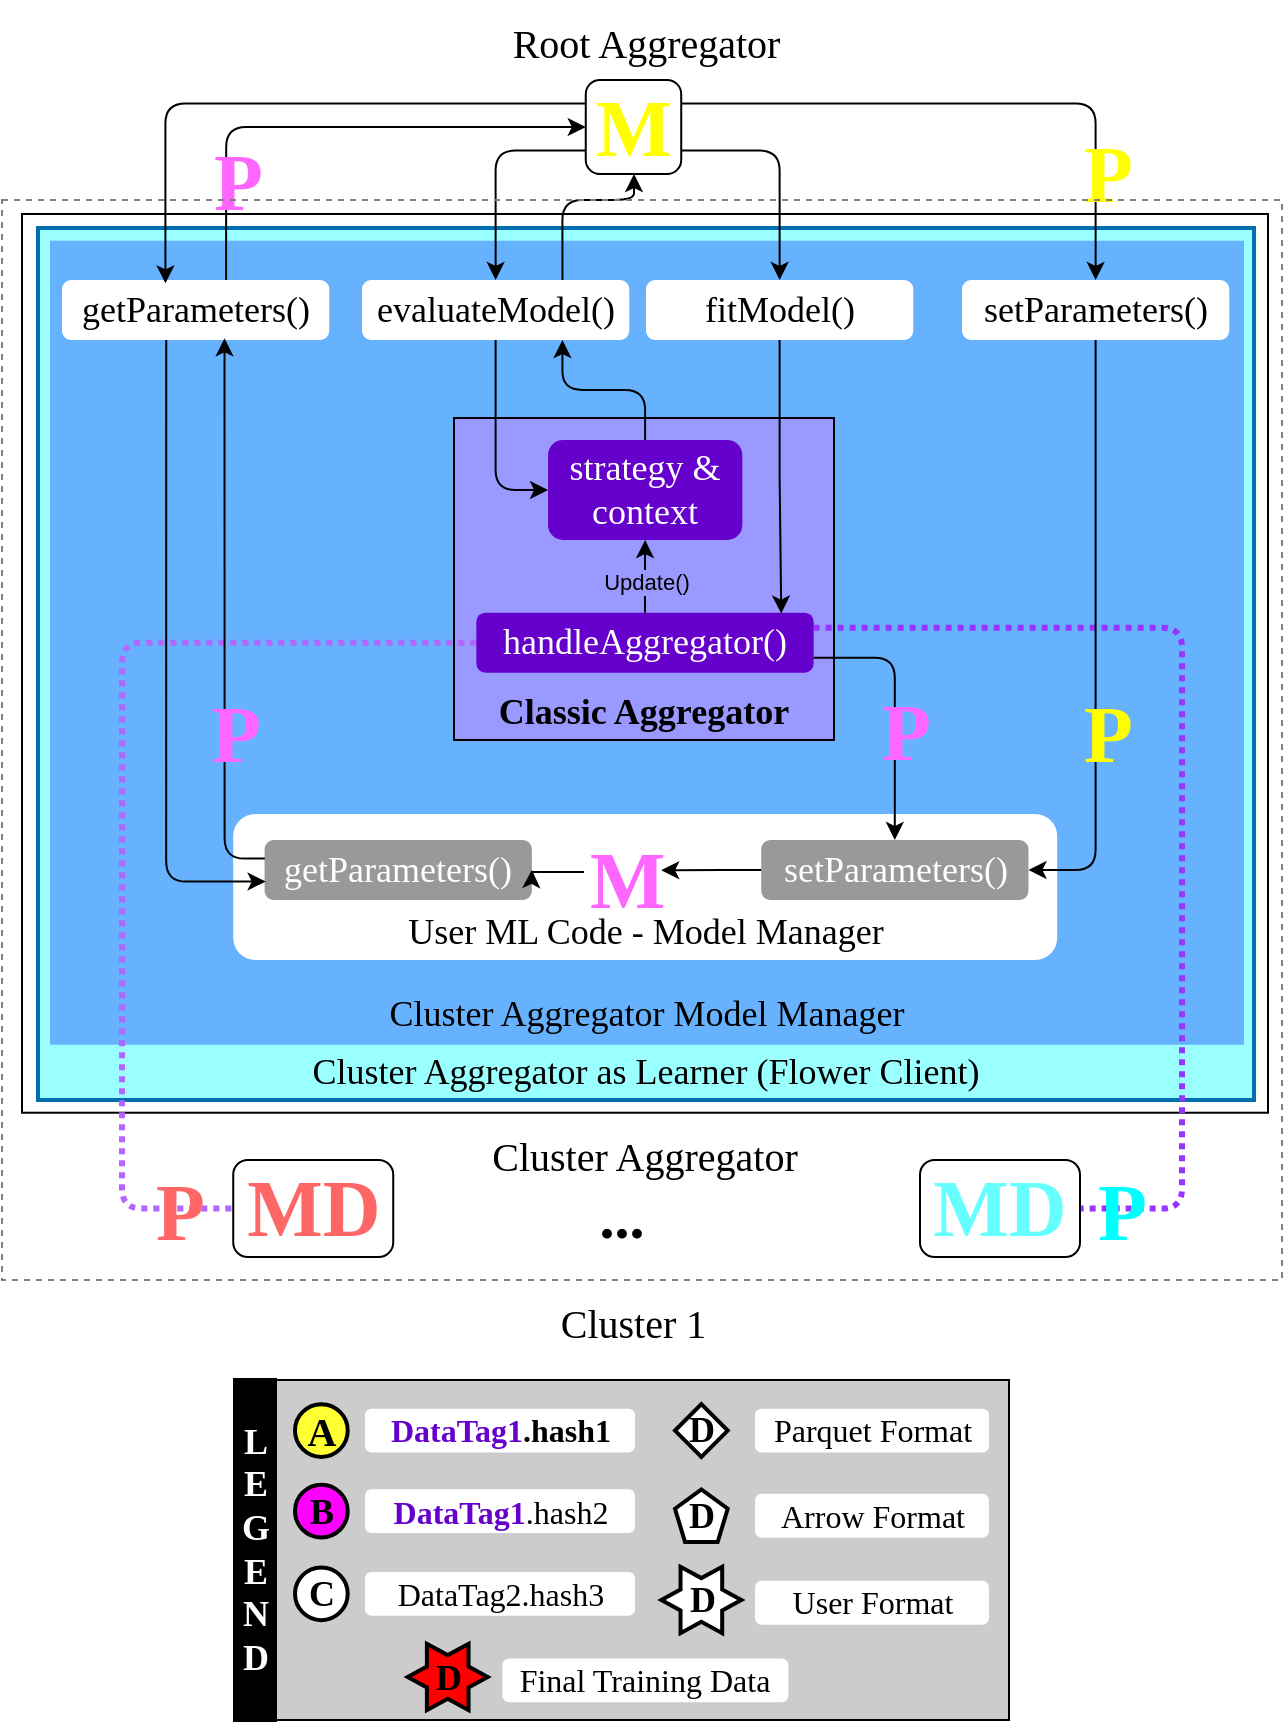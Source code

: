 <mxfile>
    <diagram name="Page-1" id="QbVM-qhq_BF2LXNoguQ5">
        <mxGraphModel dx="237" dy="508" grid="1" gridSize="10" guides="1" tooltips="1" connect="1" arrows="1" fold="1" page="1" pageScale="1" pageWidth="850" pageHeight="1100" math="0" shadow="0">
            <root>
                <mxCell id="0"/>
                <mxCell id="1" parent="0"/>
                <mxCell id="2" value="Root Aggregator" style="text;align=center;verticalAlign=middle;resizable=0;points=[];autosize=1;strokeColor=none;fillColor=none;fontStyle=0;fontSize=20;fontFamily=CMU Sans Serif;" vertex="1" parent="1">
                    <mxGeometry x="382.27" y="10" width="160" height="40" as="geometry"/>
                </mxCell>
                <mxCell id="3" value="" style="rounded=0;whiteSpace=wrap;html=1;fontStyle=0;fontFamily=CMU Sans Serif;" vertex="1" parent="1">
                    <mxGeometry x="150" y="117" width="623" height="449.36" as="geometry"/>
                </mxCell>
                <mxCell id="4" value="&lt;font color=&quot;#000000&quot; style=&quot;font-size: 18px;&quot;&gt;Cluster Aggregator as Learner (Flower Client)&lt;/font&gt;" style="rounded=0;whiteSpace=wrap;html=1;fillColor=#99FFFF;strokeColor=#006EAF;fontStyle=0;fontFamily=CMU Sans Serif;strokeWidth=2;verticalAlign=bottom;fontColor=#ffffff;" vertex="1" parent="1">
                    <mxGeometry x="158" y="124" width="608" height="436" as="geometry"/>
                </mxCell>
                <mxCell id="5" value="&lt;font color=&quot;#000000&quot; style=&quot;font-size: 18px;&quot;&gt;Cluster Aggregator Model Manager&lt;/font&gt;" style="rounded=0;whiteSpace=wrap;html=1;fillColor=#66B2FF;strokeColor=#66B2FF;fontStyle=0;fontFamily=CMU Sans Serif;strokeWidth=2;verticalAlign=bottom;" vertex="1" parent="1">
                    <mxGeometry x="165" y="131.36" width="595" height="400" as="geometry"/>
                </mxCell>
                <mxCell id="6" value="&lt;font color=&quot;#000000&quot; style=&quot;font-size: 18px;&quot;&gt;&lt;b&gt;Classic Aggregator&lt;/b&gt;&lt;/font&gt;" style="rounded=0;whiteSpace=wrap;html=1;fillColor=#9999FF;strokeColor=#000000;fontStyle=0;fontFamily=CMU Sans Serif;strokeWidth=1;verticalAlign=bottom;" vertex="1" parent="1">
                    <mxGeometry x="366" y="219" width="190" height="161" as="geometry"/>
                </mxCell>
                <mxCell id="7" value="" style="rounded=0;whiteSpace=wrap;html=1;fontStyle=0;fontFamily=CMU Sans Serif;fillColor=#cccccc;" vertex="1" parent="1">
                    <mxGeometry x="256.5" y="700" width="387" height="170" as="geometry"/>
                </mxCell>
                <mxCell id="8" value="&lt;span style=&quot;font-size: 18px;&quot;&gt;&lt;b style=&quot;&quot;&gt;&lt;font color=&quot;#ffffff&quot;&gt;L&lt;br&gt;E&lt;br&gt;G&lt;br&gt;E&lt;br&gt;N&lt;br&gt;D&lt;/font&gt;&lt;/b&gt;&lt;/span&gt;" style="rounded=0;whiteSpace=wrap;html=1;fillColor=#000000;strokeColor=#000000;fontStyle=0;fontFamily=CMU Sans Serif;strokeWidth=2;" vertex="1" parent="1">
                    <mxGeometry x="256.5" y="700" width="20" height="170" as="geometry"/>
                </mxCell>
                <mxCell id="9" value="&lt;b&gt;&lt;font face=&quot;CMU Sans Serif&quot; style=&quot;font-size: 20px;&quot; color=&quot;#000000&quot;&gt;A&lt;/font&gt;&lt;/b&gt;" style="ellipse;whiteSpace=wrap;html=1;aspect=fixed;fillColor=#FFFF33;strokeColor=#000000;strokeWidth=2;" vertex="1" parent="1">
                    <mxGeometry x="286.5" y="712.09" width="26.36" height="26.36" as="geometry"/>
                </mxCell>
                <mxCell id="10" value="&lt;b&gt;&lt;font face=&quot;CMU Sans Serif&quot; style=&quot;font-size: 18px;&quot; color=&quot;#000000&quot;&gt;B&lt;/font&gt;&lt;/b&gt;" style="whiteSpace=wrap;html=1;aspect=fixed;fillColor=#FF00FF;strokeColor=#000000;strokeWidth=2;shape=ellipse;perimeter=ellipsePerimeter;" vertex="1" parent="1">
                    <mxGeometry x="286.5" y="752.37" width="26.36" height="26.36" as="geometry"/>
                </mxCell>
                <mxCell id="11" value="&lt;b&gt;&lt;font face=&quot;CMU Sans Serif&quot; style=&quot;font-size: 18px;&quot; color=&quot;#000000&quot;&gt;C&lt;/font&gt;&lt;/b&gt;" style="whiteSpace=wrap;html=1;aspect=fixed;fillColor=#FFFFFF;strokeColor=#000000;strokeWidth=2;shape=ellipse;verticalAlign=middle;perimeter=ellipsePerimeter;" vertex="1" parent="1">
                    <mxGeometry x="286.5" y="793.73" width="26.36" height="26.36" as="geometry"/>
                </mxCell>
                <mxCell id="12" value="&lt;b&gt;&lt;font face=&quot;CMU Sans Serif&quot; style=&quot;font-size: 18px;&quot; color=&quot;#000000&quot;&gt;D&lt;/font&gt;&lt;/b&gt;" style="whiteSpace=wrap;html=1;aspect=fixed;fillColor=#FFFFFF;strokeColor=#000000;strokeWidth=2;shape=rhombus;perimeter=rhombusPerimeter;verticalAlign=middle;" vertex="1" parent="1">
                    <mxGeometry x="476.5" y="712.1" width="26.36" height="26.36" as="geometry"/>
                </mxCell>
                <mxCell id="13" value="&lt;b&gt;&lt;font face=&quot;CMU Sans Serif&quot; style=&quot;font-size: 18px;&quot; color=&quot;#000000&quot;&gt;D&lt;/font&gt;&lt;/b&gt;" style="whiteSpace=wrap;html=1;aspect=fixed;fillColor=#FFFFFF;strokeColor=#000000;strokeWidth=2;shape=mxgraph.basic.pentagon;verticalAlign=middle;" vertex="1" parent="1">
                    <mxGeometry x="476.5" y="754.69" width="26.36" height="26.36" as="geometry"/>
                </mxCell>
                <mxCell id="14" value="&lt;font style=&quot;font-size: 16px;&quot;&gt;&lt;b style=&quot;&quot;&gt;&lt;font color=&quot;#6600cc&quot;&gt;DataTag1&lt;/font&gt;&lt;font color=&quot;#000000&quot;&gt;.hash1&lt;/font&gt;&lt;/b&gt;&lt;/font&gt;" style="rounded=1;whiteSpace=wrap;html=1;fillColor=#FFFFFF;strokeColor=none;fontStyle=0;fontFamily=CMU Sans Serif;strokeWidth=2;verticalAlign=middle;" vertex="1" parent="1">
                    <mxGeometry x="321.5" y="714.32" width="135" height="21.91" as="geometry"/>
                </mxCell>
                <mxCell id="15" value="&lt;font style=&quot;font-size: 16px;&quot;&gt;&lt;b style=&quot;&quot;&gt;&lt;font color=&quot;#6600cc&quot;&gt;DataTag1&lt;/font&gt;&lt;/b&gt;&lt;font color=&quot;#000000&quot;&gt;.hash2&lt;/font&gt;&lt;/font&gt;" style="rounded=1;whiteSpace=wrap;html=1;fillColor=#FFFFFF;strokeColor=none;fontStyle=0;fontFamily=CMU Sans Serif;strokeWidth=2;verticalAlign=middle;" vertex="1" parent="1">
                    <mxGeometry x="321.5" y="754.59" width="135" height="21.91" as="geometry"/>
                </mxCell>
                <mxCell id="16" value="&lt;font color=&quot;#000000&quot; style=&quot;font-size: 16px;&quot;&gt;DataTag2.hash3&lt;/font&gt;" style="rounded=1;whiteSpace=wrap;html=1;fillColor=#FFFFFF;strokeColor=none;fontStyle=0;fontFamily=CMU Sans Serif;strokeWidth=2;verticalAlign=middle;" vertex="1" parent="1">
                    <mxGeometry x="321.5" y="795.96" width="135" height="21.91" as="geometry"/>
                </mxCell>
                <mxCell id="17" value="" style="group" vertex="1" connectable="0" parent="1">
                    <mxGeometry x="469.68" y="790" width="40" height="40" as="geometry"/>
                </mxCell>
                <mxCell id="18" value="" style="verticalLabelPosition=bottom;verticalAlign=top;html=1;shape=mxgraph.basic.6_point_star;fillColor=#FFFFFF;strokeColor=#000000;strokeWidth=2;" vertex="1" parent="17">
                    <mxGeometry y="3.41" width="40" height="33.18" as="geometry"/>
                </mxCell>
                <mxCell id="19" value="&lt;b&gt;&lt;font style=&quot;font-size: 18px;&quot; color=&quot;#000000&quot; face=&quot;CMU Sans Serif&quot;&gt;D&lt;/font&gt;&lt;/b&gt;" style="text;html=1;align=center;verticalAlign=middle;resizable=0;points=[];autosize=1;strokeColor=none;fillColor=none;" vertex="1" parent="17">
                    <mxGeometry width="40" height="40" as="geometry"/>
                </mxCell>
                <mxCell id="20" value="&lt;font color=&quot;#000000&quot;&gt;&lt;span style=&quot;font-size: 16px;&quot;&gt;Final Training Data&lt;/span&gt;&lt;/font&gt;" style="rounded=1;whiteSpace=wrap;html=1;fillColor=#FFFFFF;strokeColor=none;fontStyle=0;fontFamily=CMU Sans Serif;strokeWidth=2;verticalAlign=middle;" vertex="1" parent="1">
                    <mxGeometry x="390.18" y="839.23" width="143" height="21.91" as="geometry"/>
                </mxCell>
                <mxCell id="21" value="&lt;font color=&quot;#000000&quot; style=&quot;font-size: 16px;&quot;&gt;Parquet Format&lt;/font&gt;" style="rounded=1;whiteSpace=wrap;html=1;fillColor=#FFFFFF;strokeColor=none;fontStyle=0;fontFamily=CMU Sans Serif;strokeWidth=2;verticalAlign=middle;" vertex="1" parent="1">
                    <mxGeometry x="516.5" y="714.33" width="117" height="21.91" as="geometry"/>
                </mxCell>
                <mxCell id="22" value="&lt;font color=&quot;#000000&quot; style=&quot;font-size: 16px;&quot;&gt;Arrow Format&lt;/font&gt;" style="rounded=1;whiteSpace=wrap;html=1;fillColor=#FFFFFF;strokeColor=none;fontStyle=0;fontFamily=CMU Sans Serif;strokeWidth=2;verticalAlign=middle;" vertex="1" parent="1">
                    <mxGeometry x="516.5" y="756.91" width="117" height="21.91" as="geometry"/>
                </mxCell>
                <mxCell id="23" value="&lt;font color=&quot;#000000&quot; style=&quot;font-size: 16px;&quot;&gt;User Format&lt;/font&gt;" style="rounded=1;whiteSpace=wrap;html=1;fillColor=#FFFFFF;strokeColor=none;fontStyle=0;fontFamily=CMU Sans Serif;strokeWidth=2;verticalAlign=middle;" vertex="1" parent="1">
                    <mxGeometry x="516.5" y="800.41" width="117" height="21.91" as="geometry"/>
                </mxCell>
                <mxCell id="24" value="" style="group" vertex="1" connectable="0" parent="1">
                    <mxGeometry x="342.86" y="822.32" width="45" height="52.36" as="geometry"/>
                </mxCell>
                <mxCell id="25" value="" style="verticalLabelPosition=bottom;verticalAlign=top;html=1;shape=mxgraph.basic.6_point_star;fillColor=#FF0000;strokeColor=#000000;strokeWidth=2;" vertex="1" parent="24">
                    <mxGeometry y="9.59" width="40" height="33.18" as="geometry"/>
                </mxCell>
                <mxCell id="26" value="&lt;b&gt;&lt;font style=&quot;font-size: 18px;&quot; color=&quot;#000000&quot; face=&quot;CMU Sans Serif&quot;&gt;D&lt;/font&gt;&lt;/b&gt;" style="text;html=1;align=center;verticalAlign=middle;resizable=0;points=[];autosize=1;strokeColor=none;fillColor=none;" vertex="1" parent="1">
                    <mxGeometry x="342.86" y="829.32" width="40" height="40" as="geometry"/>
                </mxCell>
                <mxCell id="27" style="edgeStyle=orthogonalEdgeStyle;rounded=1;orthogonalLoop=1;jettySize=auto;html=1;exitX=0;exitY=0.75;exitDx=0;exitDy=0;entryX=0.5;entryY=0;entryDx=0;entryDy=0;curved=0;" edge="1" parent="1" source="30" target="49">
                    <mxGeometry relative="1" as="geometry"/>
                </mxCell>
                <mxCell id="28" style="edgeStyle=orthogonalEdgeStyle;rounded=1;orthogonalLoop=1;jettySize=auto;html=1;exitX=1;exitY=0.75;exitDx=0;exitDy=0;entryX=0.5;entryY=0;entryDx=0;entryDy=0;curved=0;" edge="1" parent="1" source="30" target="50">
                    <mxGeometry relative="1" as="geometry"/>
                </mxCell>
                <mxCell id="29" style="edgeStyle=orthogonalEdgeStyle;rounded=1;orthogonalLoop=1;jettySize=auto;html=1;exitX=1;exitY=0.25;exitDx=0;exitDy=0;entryX=0.5;entryY=0;entryDx=0;entryDy=0;curved=0;" edge="1" parent="1" source="30" target="52">
                    <mxGeometry relative="1" as="geometry"/>
                </mxCell>
                <mxCell id="30" value="&lt;b style=&quot;font-size: 40px;&quot;&gt;&lt;font style=&quot;color: rgb(255, 255, 0);&quot;&gt;M&lt;/font&gt;&lt;/b&gt;" style="rounded=1;whiteSpace=wrap;html=1;fontStyle=0;fontFamily=CMU Sans Serif;strokeWidth=1;" vertex="1" parent="1">
                    <mxGeometry x="431.88" y="50" width="47.73" height="47" as="geometry"/>
                </mxCell>
                <mxCell id="31" value="Cluster Aggregator" style="text;align=center;verticalAlign=middle;resizable=0;points=[];autosize=1;strokeColor=none;fillColor=none;fontStyle=0;fontSize=20;fontFamily=CMU Sans Serif;" vertex="1" parent="1">
                    <mxGeometry x="371.5" y="566.36" width="180" height="40" as="geometry"/>
                </mxCell>
                <mxCell id="32" value="&lt;span style=&quot;font-size: 18px;&quot;&gt;User ML Code - Model Manager&lt;/span&gt;" style="rounded=1;whiteSpace=wrap;html=1;fillColor=#FFFFFF;strokeColor=none;fontStyle=0;fontFamily=CMU Sans Serif;strokeWidth=2;align=center;verticalAlign=bottom;" vertex="1" parent="1">
                    <mxGeometry x="255.61" y="417" width="411.97" height="73" as="geometry"/>
                </mxCell>
                <mxCell id="33" value="&lt;b style=&quot;forced-color-adjust: none; font-family: &amp;quot;CMU Sans Serif&amp;quot;; font-style: normal; font-variant-ligatures: normal; font-variant-caps: normal; letter-spacing: normal; orphans: 2; text-align: center; text-indent: 0px; text-transform: none; widows: 2; word-spacing: 0px; -webkit-text-stroke-width: 0px; white-space: normal; text-decoration-thickness: initial; text-decoration-style: initial; text-decoration-color: initial; font-size: 40px;&quot;&gt;&lt;font style=&quot;forced-color-adjust: none; color: rgb(255, 102, 255);&quot;&gt;M&lt;/font&gt;&lt;/b&gt;" style="text;whiteSpace=wrap;html=1;labelBackgroundColor=none;" vertex="1" parent="1">
                    <mxGeometry x="431.88" y="420" width="47.73" height="70" as="geometry"/>
                </mxCell>
                <mxCell id="34" value="&lt;span style=&quot;font-size: 18px;&quot;&gt;getParameters()&lt;/span&gt;" style="rounded=1;whiteSpace=wrap;html=1;fillColor=#999999;strokeColor=none;fontStyle=0;fontFamily=CMU Sans Serif;strokeWidth=2;align=center;verticalAlign=middle;fontColor=#FFFFFF;" vertex="1" parent="1">
                    <mxGeometry x="271.29" y="430" width="133.64" height="30" as="geometry"/>
                </mxCell>
                <mxCell id="35" value="&lt;span style=&quot;font-size: 18px;&quot;&gt;setParameters()&lt;/span&gt;" style="rounded=1;whiteSpace=wrap;html=1;fillColor=#999999;strokeColor=none;fontStyle=0;fontFamily=CMU Sans Serif;strokeWidth=2;align=center;verticalAlign=middle;fontColor=#FFFFFF;" vertex="1" parent="1">
                    <mxGeometry x="519.61" y="430" width="133.64" height="30" as="geometry"/>
                </mxCell>
                <mxCell id="36" style="edgeStyle=orthogonalEdgeStyle;rounded=0;orthogonalLoop=1;jettySize=auto;html=1;exitX=0.5;exitY=0;exitDx=0;exitDy=0;" edge="1" parent="1" source="41" target="43">
                    <mxGeometry relative="1" as="geometry"/>
                </mxCell>
                <mxCell id="37" value="Update()" style="edgeLabel;html=1;align=center;verticalAlign=middle;resizable=0;points=[];labelBackgroundColor=light-dark(#9999FF,#EDEDED);" vertex="1" connectable="0" parent="36">
                    <mxGeometry x="0.156" relative="1" as="geometry">
                        <mxPoint y="5" as="offset"/>
                    </mxGeometry>
                </mxCell>
                <mxCell id="38" style="edgeStyle=orthogonalEdgeStyle;rounded=1;orthogonalLoop=1;jettySize=auto;html=1;exitX=1;exitY=0.75;exitDx=0;exitDy=0;curved=0;" edge="1" parent="1" source="41" target="35">
                    <mxGeometry relative="1" as="geometry"/>
                </mxCell>
                <mxCell id="39" style="edgeStyle=orthogonalEdgeStyle;rounded=1;orthogonalLoop=1;jettySize=auto;html=1;exitX=1;exitY=0.25;exitDx=0;exitDy=0;entryX=1;entryY=0.5;entryDx=0;entryDy=0;dashed=1;strokeColor=#9933FF;strokeWidth=3;dashPattern=1 1;curved=0;endArrow=none;startFill=0;" edge="1" parent="1" source="41" target="56">
                    <mxGeometry relative="1" as="geometry">
                        <Array as="points">
                            <mxPoint x="730" y="324"/>
                            <mxPoint x="730" y="614"/>
                        </Array>
                    </mxGeometry>
                </mxCell>
                <mxCell id="40" style="edgeStyle=orthogonalEdgeStyle;rounded=1;orthogonalLoop=1;jettySize=auto;html=1;exitX=0;exitY=0.5;exitDx=0;exitDy=0;entryX=0;entryY=0.5;entryDx=0;entryDy=0;curved=0;dashed=1;dashPattern=1 1;strokeColor=#B266FF;strokeWidth=3;endArrow=none;startFill=0;" edge="1" parent="1" source="41" target="57">
                    <mxGeometry relative="1" as="geometry">
                        <Array as="points">
                            <mxPoint x="200" y="331"/>
                            <mxPoint x="200" y="614"/>
                        </Array>
                    </mxGeometry>
                </mxCell>
                <mxCell id="41" value="&lt;span style=&quot;font-size: 18px;&quot;&gt;handleAggregator()&lt;/span&gt;" style="rounded=1;whiteSpace=wrap;html=1;fillColor=#6600CC;strokeColor=none;fontStyle=0;fontFamily=CMU Sans Serif;strokeWidth=2;align=center;verticalAlign=middle;fontColor=#FFFFFF;" vertex="1" parent="1">
                    <mxGeometry x="377.18" y="316.36" width="168.64" height="30" as="geometry"/>
                </mxCell>
                <mxCell id="42" style="edgeStyle=orthogonalEdgeStyle;rounded=1;orthogonalLoop=1;jettySize=auto;html=1;entryX=0.75;entryY=1;entryDx=0;entryDy=0;curved=0;" edge="1" parent="1" source="43" target="49">
                    <mxGeometry relative="1" as="geometry"/>
                </mxCell>
                <mxCell id="43" value="&lt;span style=&quot;font-size: 18px;&quot;&gt;strategy &amp;amp;&lt;br&gt;context&lt;/span&gt;" style="rounded=1;whiteSpace=wrap;html=1;fillColor=#6600CC;strokeColor=none;fontStyle=0;fontFamily=CMU Sans Serif;strokeWidth=2;align=center;verticalAlign=middle;fontColor=#FFFFFF;" vertex="1" parent="1">
                    <mxGeometry x="413.03" y="230" width="97.14" height="50" as="geometry"/>
                </mxCell>
                <mxCell id="44" style="edgeStyle=orthogonalEdgeStyle;rounded=1;orthogonalLoop=1;jettySize=auto;html=1;entryX=0.004;entryY=0.692;entryDx=0;entryDy=0;exitX=0.39;exitY=0.99;exitDx=0;exitDy=0;exitPerimeter=0;curved=0;entryPerimeter=0;" edge="1" parent="1" source="46" target="34">
                    <mxGeometry relative="1" as="geometry"/>
                </mxCell>
                <mxCell id="45" style="edgeStyle=orthogonalEdgeStyle;rounded=1;orthogonalLoop=1;jettySize=auto;html=1;exitX=0.614;exitY=0;exitDx=0;exitDy=0;entryX=0;entryY=0.5;entryDx=0;entryDy=0;exitPerimeter=0;curved=0;" edge="1" parent="1" source="46" target="30">
                    <mxGeometry relative="1" as="geometry"/>
                </mxCell>
                <mxCell id="46" value="&lt;span style=&quot;font-size: 18px;&quot;&gt;getParameters()&lt;/span&gt;" style="rounded=1;whiteSpace=wrap;html=1;fillColor=#FFFFFF;strokeColor=none;fontStyle=0;fontFamily=CMU Sans Serif;strokeWidth=2;align=center;verticalAlign=middle;fontColor=#000000;" vertex="1" parent="1">
                    <mxGeometry x="170" y="150" width="133.64" height="30" as="geometry"/>
                </mxCell>
                <mxCell id="47" style="edgeStyle=orthogonalEdgeStyle;rounded=1;orthogonalLoop=1;jettySize=auto;html=1;entryX=0;entryY=0.5;entryDx=0;entryDy=0;curved=0;" edge="1" parent="1" source="49" target="43">
                    <mxGeometry relative="1" as="geometry"/>
                </mxCell>
                <mxCell id="48" style="edgeStyle=orthogonalEdgeStyle;rounded=1;orthogonalLoop=1;jettySize=auto;html=1;exitX=0.75;exitY=0;exitDx=0;exitDy=0;curved=0;" edge="1" parent="1" source="49" target="30">
                    <mxGeometry relative="1" as="geometry">
                        <Array as="points">
                            <mxPoint x="420" y="110"/>
                            <mxPoint x="456" y="110"/>
                        </Array>
                    </mxGeometry>
                </mxCell>
                <mxCell id="49" value="&lt;span style=&quot;font-size: 18px;&quot;&gt;evaluateModel()&lt;/span&gt;" style="rounded=1;whiteSpace=wrap;html=1;fillColor=#FFFFFF;strokeColor=none;fontStyle=0;fontFamily=CMU Sans Serif;strokeWidth=2;align=center;verticalAlign=middle;fontColor=#000000;" vertex="1" parent="1">
                    <mxGeometry x="320" y="150" width="133.64" height="30" as="geometry"/>
                </mxCell>
                <mxCell id="50" value="&lt;span style=&quot;font-size: 18px;&quot;&gt;fitModel()&lt;/span&gt;" style="rounded=1;whiteSpace=wrap;html=1;fillColor=#FFFFFF;strokeColor=none;fontStyle=0;fontFamily=CMU Sans Serif;strokeWidth=2;align=center;verticalAlign=middle;fontColor=#000000;" vertex="1" parent="1">
                    <mxGeometry x="462" y="150" width="133.64" height="30" as="geometry"/>
                </mxCell>
                <mxCell id="51" style="edgeStyle=orthogonalEdgeStyle;rounded=1;orthogonalLoop=1;jettySize=auto;html=1;entryX=1;entryY=0.5;entryDx=0;entryDy=0;curved=0;" edge="1" parent="1" source="52" target="35">
                    <mxGeometry relative="1" as="geometry"/>
                </mxCell>
                <mxCell id="52" value="&lt;span style=&quot;font-size: 18px;&quot;&gt;setParameters()&lt;/span&gt;" style="rounded=1;whiteSpace=wrap;html=1;fillColor=#FFFFFF;strokeColor=none;fontStyle=0;fontFamily=CMU Sans Serif;strokeWidth=2;align=center;verticalAlign=middle;fontColor=#000000;" vertex="1" parent="1">
                    <mxGeometry x="620" y="150" width="133.64" height="30" as="geometry"/>
                </mxCell>
                <mxCell id="53" style="edgeStyle=orthogonalEdgeStyle;rounded=0;orthogonalLoop=1;jettySize=auto;html=1;exitX=0;exitY=0.5;exitDx=0;exitDy=0;entryX=0.79;entryY=0.359;entryDx=0;entryDy=0;entryPerimeter=0;" edge="1" parent="1" source="35" target="33">
                    <mxGeometry relative="1" as="geometry"/>
                </mxCell>
                <mxCell id="54" style="edgeStyle=orthogonalEdgeStyle;rounded=0;orthogonalLoop=1;jettySize=auto;html=1;entryX=1;entryY=0.5;entryDx=0;entryDy=0;" edge="1" parent="1" target="34">
                    <mxGeometry relative="1" as="geometry">
                        <mxPoint x="431" y="446" as="sourcePoint"/>
                        <mxPoint x="405" y="435" as="targetPoint"/>
                    </mxGeometry>
                </mxCell>
                <mxCell id="55" value="&lt;b style=&quot;forced-color-adjust: none; font-family: &amp;quot;CMU Sans Serif&amp;quot;; font-style: normal; font-variant-ligatures: normal; font-variant-caps: normal; letter-spacing: normal; orphans: 2; text-align: center; text-indent: 0px; text-transform: none; widows: 2; word-spacing: 0px; -webkit-text-stroke-width: 0px; white-space: normal; text-decoration-thickness: initial; text-decoration-style: initial; text-decoration-color: initial; font-size: 40px;&quot;&gt;&lt;font style=&quot;forced-color-adjust: none; color: rgb(255, 102, 255);&quot;&gt;P&lt;/font&gt;&lt;/b&gt;" style="text;whiteSpace=wrap;html=1;labelBackgroundColor=none;" vertex="1" parent="1">
                    <mxGeometry x="578" y="346.36" width="30" height="43" as="geometry"/>
                </mxCell>
                <mxCell id="56" value="&lt;b style=&quot;font-size: 40px;&quot;&gt;&lt;font style=&quot;color: rgb(102, 255, 255);&quot;&gt;MD&lt;/font&gt;&lt;/b&gt;" style="rounded=1;whiteSpace=wrap;html=1;fontStyle=0;fontFamily=CMU Sans Serif;strokeWidth=1;" vertex="1" parent="1">
                    <mxGeometry x="599.0" y="590" width="80" height="48.5" as="geometry"/>
                </mxCell>
                <mxCell id="57" value="&lt;b style=&quot;font-size: 40px;&quot;&gt;&lt;font style=&quot;color: rgb(255, 102, 102);&quot;&gt;MD&lt;/font&gt;&lt;/b&gt;" style="rounded=1;whiteSpace=wrap;html=1;fontStyle=0;fontFamily=CMU Sans Serif;strokeWidth=1;" vertex="1" parent="1">
                    <mxGeometry x="255.61" y="590" width="80" height="48.5" as="geometry"/>
                </mxCell>
                <mxCell id="58" value="..." style="text;align=center;verticalAlign=middle;resizable=0;points=[];autosize=1;strokeColor=none;fillColor=none;fontStyle=1;fontSize=30;fontFamily=CMU Sans Serif;fontColor=#000000;" vertex="1" parent="1">
                    <mxGeometry x="425" y="590" width="50" height="50" as="geometry"/>
                </mxCell>
                <mxCell id="59" value="&lt;b style=&quot;forced-color-adjust: none; font-family: &amp;quot;CMU Sans Serif&amp;quot;; font-style: normal; font-variant-ligatures: normal; font-variant-caps: normal; letter-spacing: normal; orphans: 2; text-align: center; text-indent: 0px; text-transform: none; widows: 2; word-spacing: 0px; -webkit-text-stroke-width: 0px; white-space: normal; text-decoration-thickness: initial; text-decoration-style: initial; text-decoration-color: initial; font-size: 40px;&quot;&gt;&lt;font style=&quot;forced-color-adjust: none; color: rgb(255, 255, 0);&quot;&gt;P&lt;/font&gt;&lt;/b&gt;" style="text;whiteSpace=wrap;html=1;labelBackgroundColor=none;" vertex="1" parent="1">
                    <mxGeometry x="679" y="347" width="30" height="43" as="geometry"/>
                </mxCell>
                <mxCell id="60" style="edgeStyle=orthogonalEdgeStyle;rounded=1;orthogonalLoop=1;jettySize=auto;html=1;entryX=0.608;entryY=0.971;entryDx=0;entryDy=0;entryPerimeter=0;exitX=0.001;exitY=0.309;exitDx=0;exitDy=0;curved=0;exitPerimeter=0;" edge="1" parent="1" source="34" target="46">
                    <mxGeometry relative="1" as="geometry"/>
                </mxCell>
                <mxCell id="61" value="&lt;b style=&quot;forced-color-adjust: none; font-family: &amp;quot;CMU Sans Serif&amp;quot;; font-style: normal; font-variant-ligatures: normal; font-variant-caps: normal; letter-spacing: normal; orphans: 2; text-align: center; text-indent: 0px; text-transform: none; widows: 2; word-spacing: 0px; -webkit-text-stroke-width: 0px; white-space: normal; text-decoration-thickness: initial; text-decoration-style: initial; text-decoration-color: initial; font-size: 40px;&quot;&gt;&lt;font style=&quot;forced-color-adjust: none; color: rgb(255, 102, 255);&quot;&gt;P&lt;/font&gt;&lt;/b&gt;" style="text;whiteSpace=wrap;html=1;labelBackgroundColor=none;" vertex="1" parent="1">
                    <mxGeometry x="243.18" y="347" width="30" height="43" as="geometry"/>
                </mxCell>
                <mxCell id="62" style="edgeStyle=orthogonalEdgeStyle;rounded=0;orthogonalLoop=1;jettySize=auto;html=1;entryX=0.904;entryY=0.015;entryDx=0;entryDy=0;entryPerimeter=0;" edge="1" parent="1" source="50" target="41">
                    <mxGeometry relative="1" as="geometry"/>
                </mxCell>
                <mxCell id="63" value="&lt;b style=&quot;forced-color-adjust: none; font-family: &amp;quot;CMU Sans Serif&amp;quot;; font-style: normal; font-variant-ligatures: normal; font-variant-caps: normal; letter-spacing: normal; orphans: 2; text-align: center; text-indent: 0px; text-transform: none; widows: 2; word-spacing: 0px; -webkit-text-stroke-width: 0px; white-space: normal; text-decoration-thickness: initial; text-decoration-style: initial; text-decoration-color: initial; font-size: 40px;&quot;&gt;&lt;font style=&quot;forced-color-adjust: none; color: rgb(255, 255, 0);&quot;&gt;P&lt;/font&gt;&lt;/b&gt;" style="text;whiteSpace=wrap;html=1;labelBackgroundColor=none;" vertex="1" parent="1">
                    <mxGeometry x="679" y="67" width="30" height="43" as="geometry"/>
                </mxCell>
                <mxCell id="64" value="&lt;b style=&quot;forced-color-adjust: none; font-family: &amp;quot;CMU Sans Serif&amp;quot;; font-style: normal; font-variant-ligatures: normal; font-variant-caps: normal; letter-spacing: normal; orphans: 2; text-align: center; text-indent: 0px; text-transform: none; widows: 2; word-spacing: 0px; -webkit-text-stroke-width: 0px; white-space: normal; text-decoration-thickness: initial; text-decoration-style: initial; text-decoration-color: initial; font-size: 40px;&quot;&gt;&lt;font style=&quot;forced-color-adjust: none; color: rgb(255, 102, 255);&quot;&gt;P&lt;/font&gt;&lt;/b&gt;" style="text;whiteSpace=wrap;html=1;labelBackgroundColor=none;" vertex="1" parent="1">
                    <mxGeometry x="244" y="71" width="30" height="43" as="geometry"/>
                </mxCell>
                <mxCell id="65" style="edgeStyle=orthogonalEdgeStyle;rounded=1;orthogonalLoop=1;jettySize=auto;html=1;exitX=0;exitY=0.25;exitDx=0;exitDy=0;entryX=0.387;entryY=0.056;entryDx=0;entryDy=0;entryPerimeter=0;curved=0;" edge="1" parent="1" source="30" target="46">
                    <mxGeometry relative="1" as="geometry"/>
                </mxCell>
                <mxCell id="66" value="&lt;b style=&quot;forced-color-adjust: none; font-family: &amp;quot;CMU Sans Serif&amp;quot;; font-style: normal; font-variant-ligatures: normal; font-variant-caps: normal; letter-spacing: normal; orphans: 2; text-align: center; text-indent: 0px; text-transform: none; widows: 2; word-spacing: 0px; -webkit-text-stroke-width: 0px; white-space: normal; text-decoration-thickness: initial; text-decoration-style: initial; text-decoration-color: initial; font-size: 40px;&quot;&gt;&lt;font style=&quot;forced-color-adjust: none;&quot;&gt;P&lt;/font&gt;&lt;/b&gt;" style="text;whiteSpace=wrap;html=1;labelBackgroundColor=none;fontColor=#FF6666;" vertex="1" parent="1">
                    <mxGeometry x="215" y="586" width="30" height="43" as="geometry"/>
                </mxCell>
                <mxCell id="67" value="&lt;b style=&quot;forced-color-adjust: none; font-family: &amp;quot;CMU Sans Serif&amp;quot;; font-style: normal; font-variant-ligatures: normal; font-variant-caps: normal; letter-spacing: normal; orphans: 2; text-align: center; text-indent: 0px; text-transform: none; widows: 2; word-spacing: 0px; -webkit-text-stroke-width: 0px; white-space: normal; text-decoration-thickness: initial; text-decoration-style: initial; text-decoration-color: initial; font-size: 40px;&quot;&gt;&lt;font style=&quot;forced-color-adjust: none;&quot;&gt;P&lt;/font&gt;&lt;/b&gt;" style="text;whiteSpace=wrap;html=1;labelBackgroundColor=none;fontColor=#00FFFF;" vertex="1" parent="1">
                    <mxGeometry x="686" y="586" width="30" height="43" as="geometry"/>
                </mxCell>
                <mxCell id="68" value="" style="rounded=0;whiteSpace=wrap;html=1;fontStyle=0;fontFamily=CMU Sans Serif;labelBackgroundColor=none;fillColor=none;dashed=1;strokeColor=#808080;" vertex="1" parent="1">
                    <mxGeometry x="140" y="110" width="640" height="540" as="geometry"/>
                </mxCell>
                <mxCell id="69" value="Cluster 1" style="text;align=center;verticalAlign=middle;resizable=0;points=[];autosize=1;strokeColor=none;fillColor=none;fontStyle=0;fontSize=20;fontFamily=CMU Sans Serif;" vertex="1" parent="1">
                    <mxGeometry x="405.74" y="650" width="100" height="40" as="geometry"/>
                </mxCell>
            </root>
        </mxGraphModel>
    </diagram>
</mxfile>
